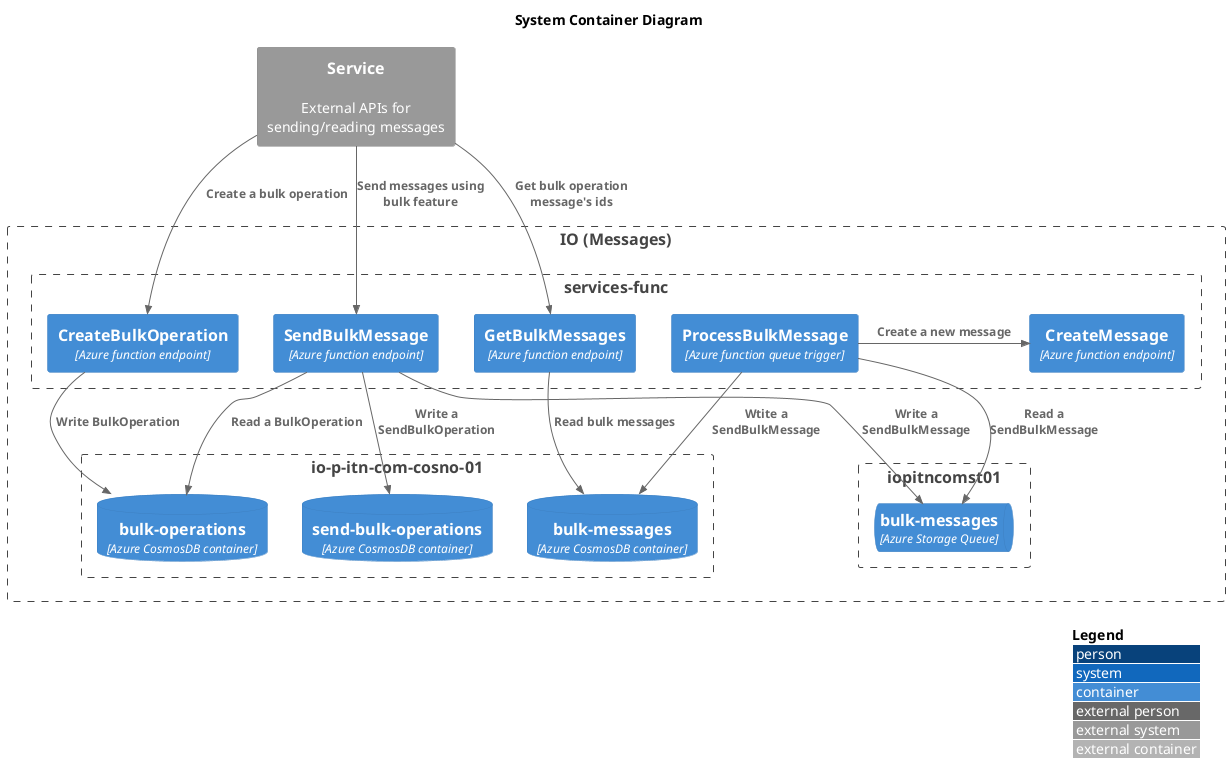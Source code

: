 @startuml container
!include <C4/C4_Context>
!include <C4/C4_Container>

LAYOUT_WITH_LEGEND()

title System Container Diagram

System_Ext(service, "Service", "External APIs for sending/reading messages")

Boundary(io, "IO (Messages)") {
  Boundary(servicesFunx, "services-func") {
    Container(createBulkOperation, "CreateBulkOperation", "Azure function endpoint")
    Container(sendBulkMessage, "SendBulkMessage", "Azure function endpoint")
    Container(processBulkMessage, "ProcessBulkMessage", "Azure function queue trigger")
    Container(getBulkMessages, "GetBulkMessages", "Azure function endpoint")
    Container(createMessage, "CreateMessage", "Azure function endpoint")
  }

  Boundary(comCosmos, "io-p-itn-com-cosno-01") {
    ContainerDb(bulkOperations, "bulk-operations", "Azure CosmosDB container")
    ContainerDb(sendBulkOperations, "send-bulk-operations", "Azure CosmosDB container")
    ContainerDb(bulkMessages, "bulk-messages", "Azure CosmosDB container")
  }

  Boundary(comStorage, "iopitncomst01") {
    ContainerQueue(bulkMessagesQueue, "bulk-messages", "Azure Storage Queue")
  }
}

Rel(service, createBulkOperation, "Create a bulk operation")
Rel(service, sendBulkMessage, "Send messages using bulk feature")
Rel(service, getBulkMessages, "Get bulk operation message's ids")

Rel(createBulkOperation, bulkOperations, "Write BulkOperation")

Rel(sendBulkMessage, bulkOperations, "Read a BulkOperation")
Rel(sendBulkMessage, sendBulkOperations, "Write a SendBulkOperation")
Rel(sendBulkMessage, bulkMessagesQueue, "Write a SendBulkMessage")

Rel(processBulkMessage, bulkMessagesQueue, "Read a SendBulkMessage")
Rel(processBulkMessage, bulkMessages, "Wtite a SendBulkMessage")
Rel_R(processBulkMessage, createMessage, "Create a new message")

Rel(getBulkMessages, bulkMessages, "Read bulk messages")

@enduml
